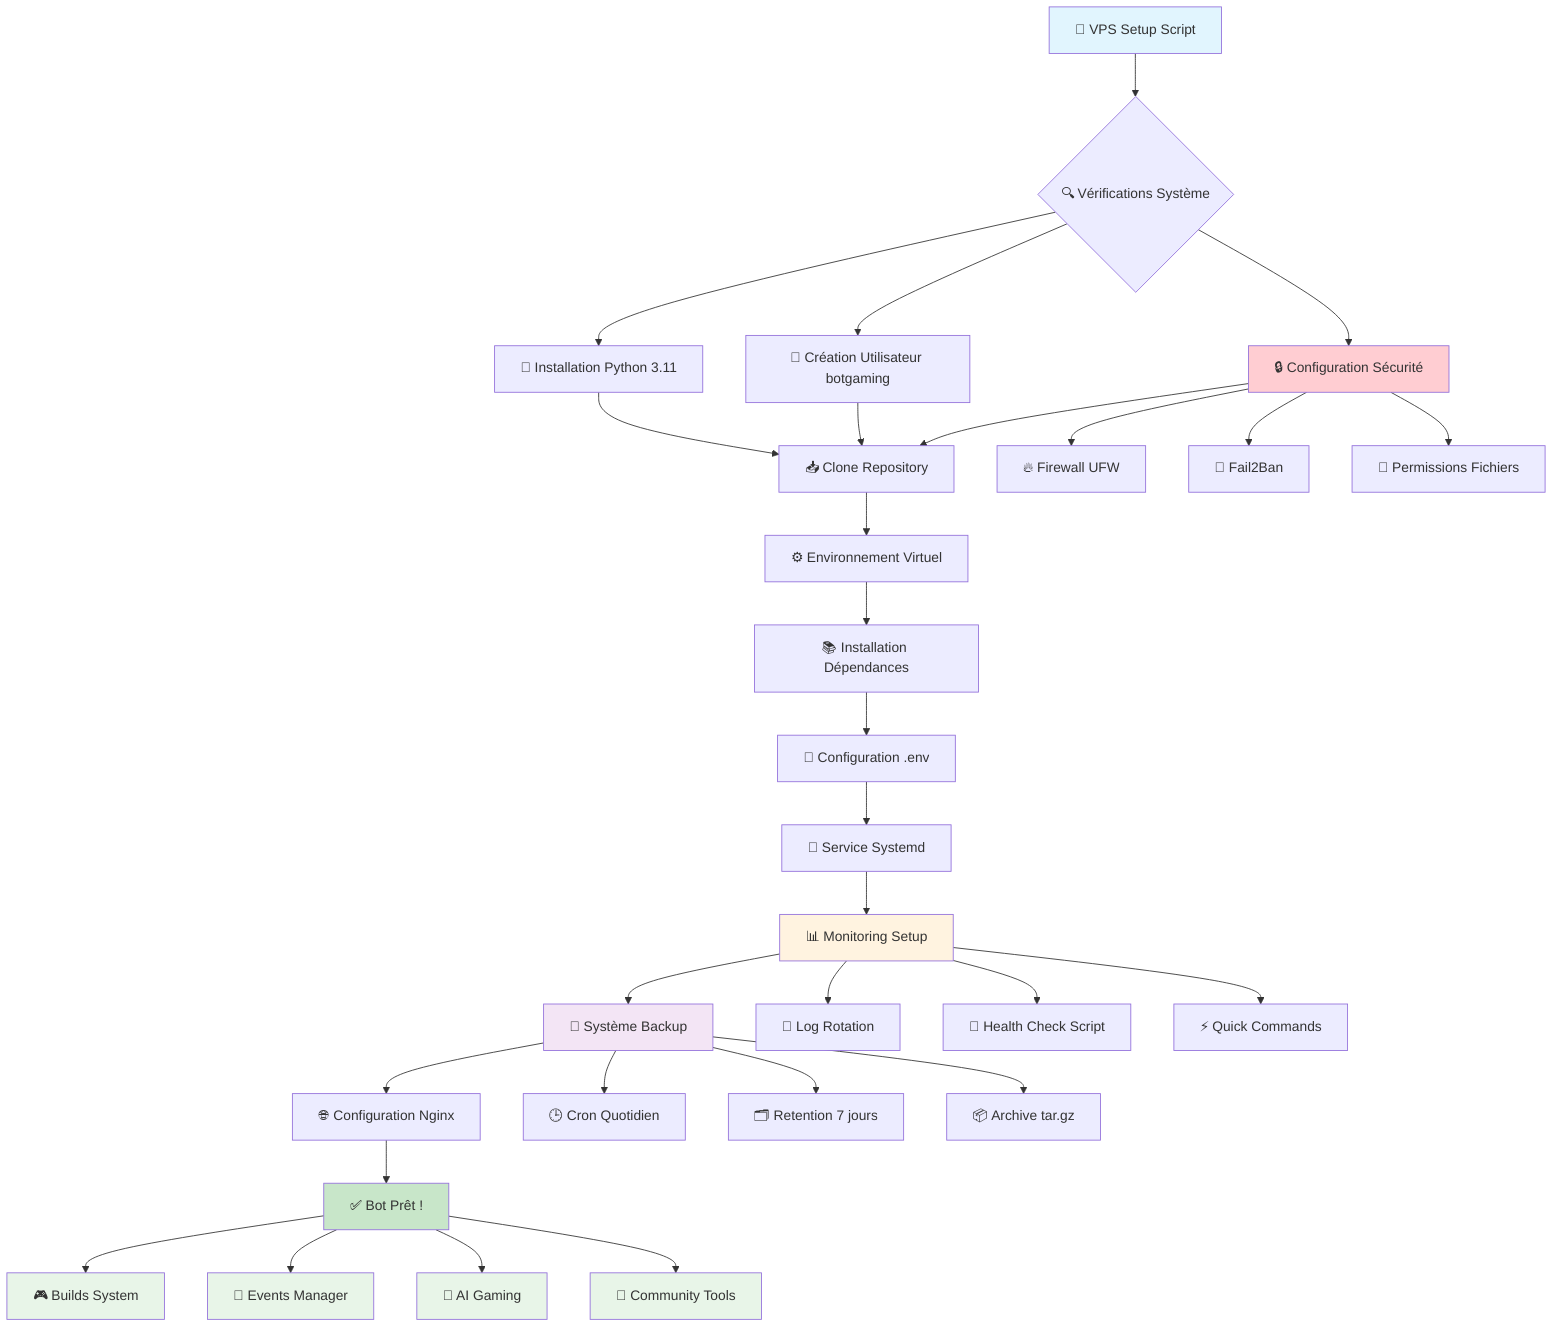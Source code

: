 flowchart TD
    A[📁 VPS Setup Script] --> B{🔍 Vérifications Système}
    B --> C[🐍 Installation Python 3.11]
    B --> D[👤 Création Utilisateur botgaming]
    B --> E[🔒 Configuration Sécurité]
    
    C --> F[📥 Clone Repository]
    D --> F
    E --> F
    
    F --> G[⚙️ Environnement Virtuel]
    G --> H[📚 Installation Dépendances]
    H --> I[📝 Configuration .env]
    
    I --> J[🔧 Service Systemd]
    J --> K[📊 Monitoring Setup]
    K --> L[💾 Système Backup]
    L --> M[🌐 Configuration Nginx]
    
    M --> N[✅ Bot Prêt !]
    
    %% Sécurité
    E --> E1[🔥 Firewall UFW]
    E --> E2[🚫 Fail2Ban]
    E --> E3[🔐 Permissions Fichiers]
    
    %% Monitoring
    K --> K1[📝 Log Rotation]
    K --> K2[🏥 Health Check Script]
    K --> K3[⚡ Quick Commands]
    
    %% Backup
    L --> L1[🕒 Cron Quotidien]
    L --> L2[🗂️ Retention 7 jours]
    L --> L3[📦 Archive tar.gz]
    
    %% Gaming Features
    N --> G1[🎮 Builds System]
    N --> G2[📅 Events Manager]
    N --> G3[🤖 AI Gaming]
    N --> G4[👥 Community Tools]
    
    style A fill:#e1f5fe
    style N fill:#c8e6c9
    style E fill:#ffcdd2
    style K fill:#fff3e0
    style L fill:#f3e5f5
    style G1 fill:#e8f5e8
    style G2 fill:#e8f5e8
    style G3 fill:#e8f5e8
    style G4 fill:#e8f5e8